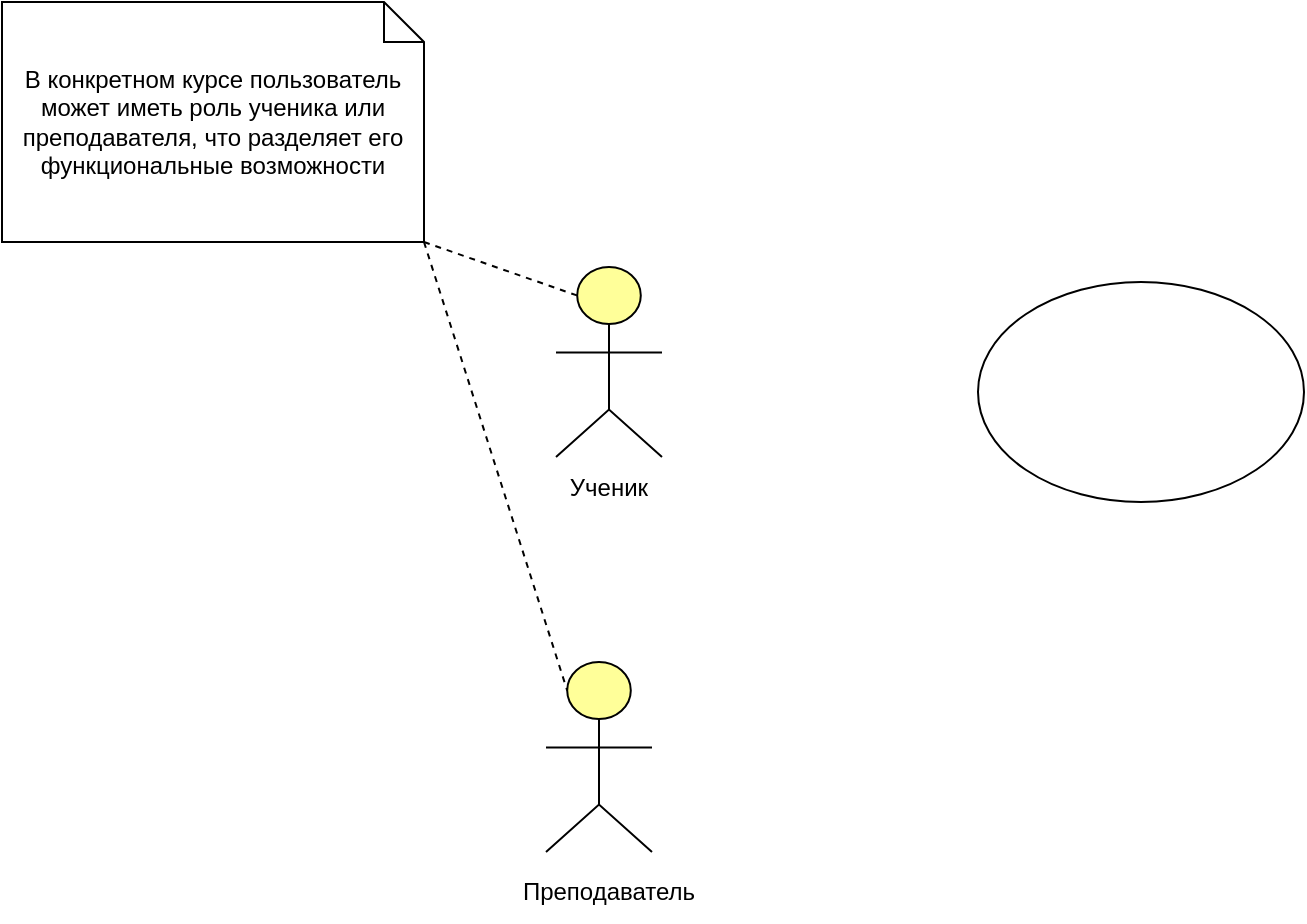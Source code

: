 <mxfile version="16.6.1" type="github">
  <diagram id="6I0OCvxSQrVGMHxT2VVA" name="Page-1">
    <mxGraphModel dx="1422" dy="762" grid="1" gridSize="10" guides="1" tooltips="1" connect="1" arrows="1" fold="1" page="1" pageScale="1" pageWidth="850" pageHeight="1100" math="0" shadow="0">
      <root>
        <mxCell id="0" />
        <mxCell id="1" parent="0" />
        <mxCell id="dKdSaXE48SgPbhcamS2K-62" value="" style="html=1;whiteSpace=wrap;fillColor=#ffff99;shape=mxgraph.archimate3.actor;fontSize=14;" parent="1" vertex="1">
          <mxGeometry x="347" y="332.5" width="53" height="95" as="geometry" />
        </mxCell>
        <mxCell id="nFSfXr_spUlLdjYI6TtO-1" value="" style="ellipse;whiteSpace=wrap;html=1;" parent="1" vertex="1">
          <mxGeometry x="558" y="340" width="163" height="110" as="geometry" />
        </mxCell>
        <mxCell id="7DteyYkTqQjOKqWt-mtX-2" value="Ученик" style="text;html=1;strokeColor=none;fillColor=none;align=center;verticalAlign=middle;whiteSpace=wrap;rounded=0;" vertex="1" parent="1">
          <mxGeometry x="342" y="427.5" width="63" height="30" as="geometry" />
        </mxCell>
        <mxCell id="7DteyYkTqQjOKqWt-mtX-3" value="" style="html=1;whiteSpace=wrap;fillColor=#ffff99;shape=mxgraph.archimate3.actor;fontSize=14;" vertex="1" parent="1">
          <mxGeometry x="342" y="530" width="53" height="95" as="geometry" />
        </mxCell>
        <mxCell id="7DteyYkTqQjOKqWt-mtX-4" value="Преподаватель" style="text;html=1;strokeColor=none;fillColor=none;align=center;verticalAlign=middle;whiteSpace=wrap;rounded=0;" vertex="1" parent="1">
          <mxGeometry x="342" y="630" width="63" height="30" as="geometry" />
        </mxCell>
        <mxCell id="7DteyYkTqQjOKqWt-mtX-5" value="В конкретном курсе пользователь может иметь роль ученика или преподавателя, что разделяет его функциональные возможности" style="shape=note;size=20;whiteSpace=wrap;html=1;" vertex="1" parent="1">
          <mxGeometry x="70" y="200" width="211" height="120" as="geometry" />
        </mxCell>
        <mxCell id="7DteyYkTqQjOKqWt-mtX-7" value="" style="endArrow=none;dashed=1;html=1;rounded=0;exitX=1;exitY=1;exitDx=0;exitDy=0;exitPerimeter=0;entryX=0.2;entryY=0.15;entryDx=0;entryDy=0;entryPerimeter=0;" edge="1" parent="1" source="7DteyYkTqQjOKqWt-mtX-5" target="dKdSaXE48SgPbhcamS2K-62">
          <mxGeometry width="50" height="50" relative="1" as="geometry">
            <mxPoint x="528" y="420" as="sourcePoint" />
            <mxPoint x="578" y="370" as="targetPoint" />
          </mxGeometry>
        </mxCell>
        <mxCell id="7DteyYkTqQjOKqWt-mtX-8" value="" style="endArrow=none;dashed=1;html=1;rounded=0;exitX=1;exitY=1;exitDx=0;exitDy=0;exitPerimeter=0;entryX=0.2;entryY=0.15;entryDx=0;entryDy=0;entryPerimeter=0;" edge="1" parent="1" source="7DteyYkTqQjOKqWt-mtX-5" target="7DteyYkTqQjOKqWt-mtX-3">
          <mxGeometry width="50" height="50" relative="1" as="geometry">
            <mxPoint x="528" y="420" as="sourcePoint" />
            <mxPoint x="578" y="370" as="targetPoint" />
          </mxGeometry>
        </mxCell>
      </root>
    </mxGraphModel>
  </diagram>
</mxfile>
